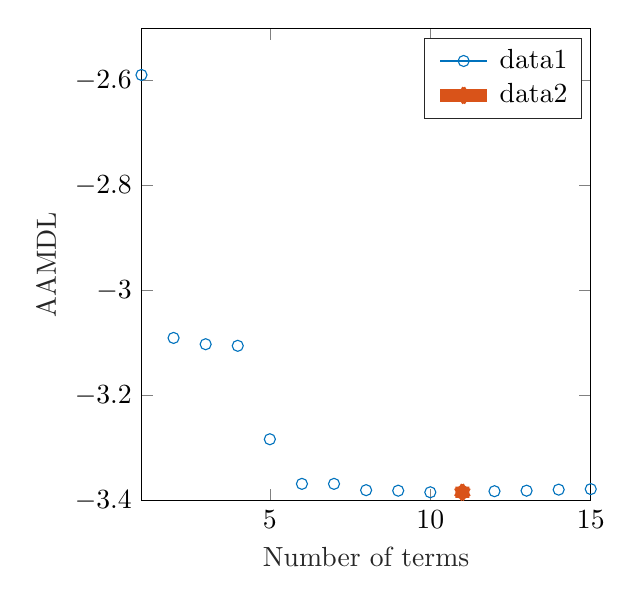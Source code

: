 % This file was created by matlab2tikz.
%
\definecolor{mycolor1}{rgb}{0.0,0.447,0.741}%
\definecolor{mycolor2}{rgb}{0.85,0.325,0.098}%
%
\begin{tikzpicture}

\begin{axis}[%
width=5.706cm,
height=6cm,
at={(0cm,0cm)},
scale only axis,
xmin=1,
xmax=15,
xlabel style={font=\color{white!15!black}},
xlabel={Number of terms},
ymin=-3.4,
ymax=-2.5,
ylabel style={font=\color{white!15!black}},
ylabel={AAMDL},
axis background/.style={fill=white},
legend style={legend cell align=left, align=left, draw=white!15!black}
]
\addplot [color=mycolor1, draw=none, mark=o, mark options={solid, mycolor1}]
  table[row sep=crcr]{%
1	-2.589\\
2	-3.09\\
3	-3.102\\
4	-3.105\\
5	-3.283\\
6	-3.368\\
7	-3.368\\
8	-3.38\\
9	-3.381\\
10	-3.384\\
11	-3.384\\
12	-3.382\\
13	-3.381\\
14	-3.379\\
15	-3.378\\
};
\addlegendentry{data1}

\addplot [color=mycolor2, line width=5.0pt, draw=none, mark=asterisk, mark options={solid, mycolor2}]
  table[row sep=crcr]{%
11	-3.384\\
};
\addlegendentry{data2}

\end{axis}
\end{tikzpicture}%